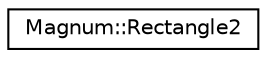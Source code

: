 digraph "圖形化之類別階層"
{
  edge [fontname="Helvetica",fontsize="10",labelfontname="Helvetica",labelfontsize="10"];
  node [fontname="Helvetica",fontsize="10",shape=record];
  rankdir="LR";
  Node1 [label="Magnum::Rectangle2",height=0.2,width=0.4,color="black", fillcolor="white", style="filled",URL="$class_magnum_1_1_rectangle2.html"];
}
